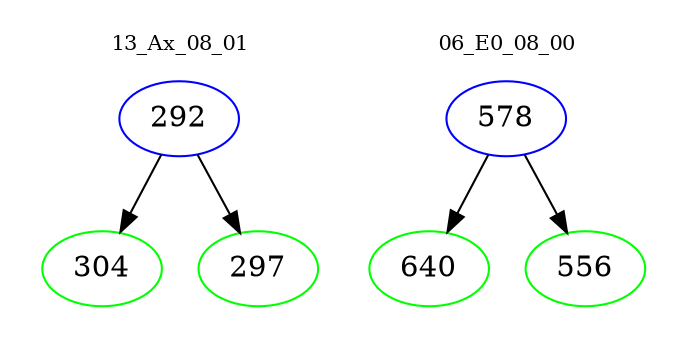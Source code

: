 digraph{
subgraph cluster_0 {
color = white
label = "13_Ax_08_01";
fontsize=10;
T0_292 [label="292", color="blue"]
T0_292 -> T0_304 [color="black"]
T0_304 [label="304", color="green"]
T0_292 -> T0_297 [color="black"]
T0_297 [label="297", color="green"]
}
subgraph cluster_1 {
color = white
label = "06_E0_08_00";
fontsize=10;
T1_578 [label="578", color="blue"]
T1_578 -> T1_640 [color="black"]
T1_640 [label="640", color="green"]
T1_578 -> T1_556 [color="black"]
T1_556 [label="556", color="green"]
}
}
